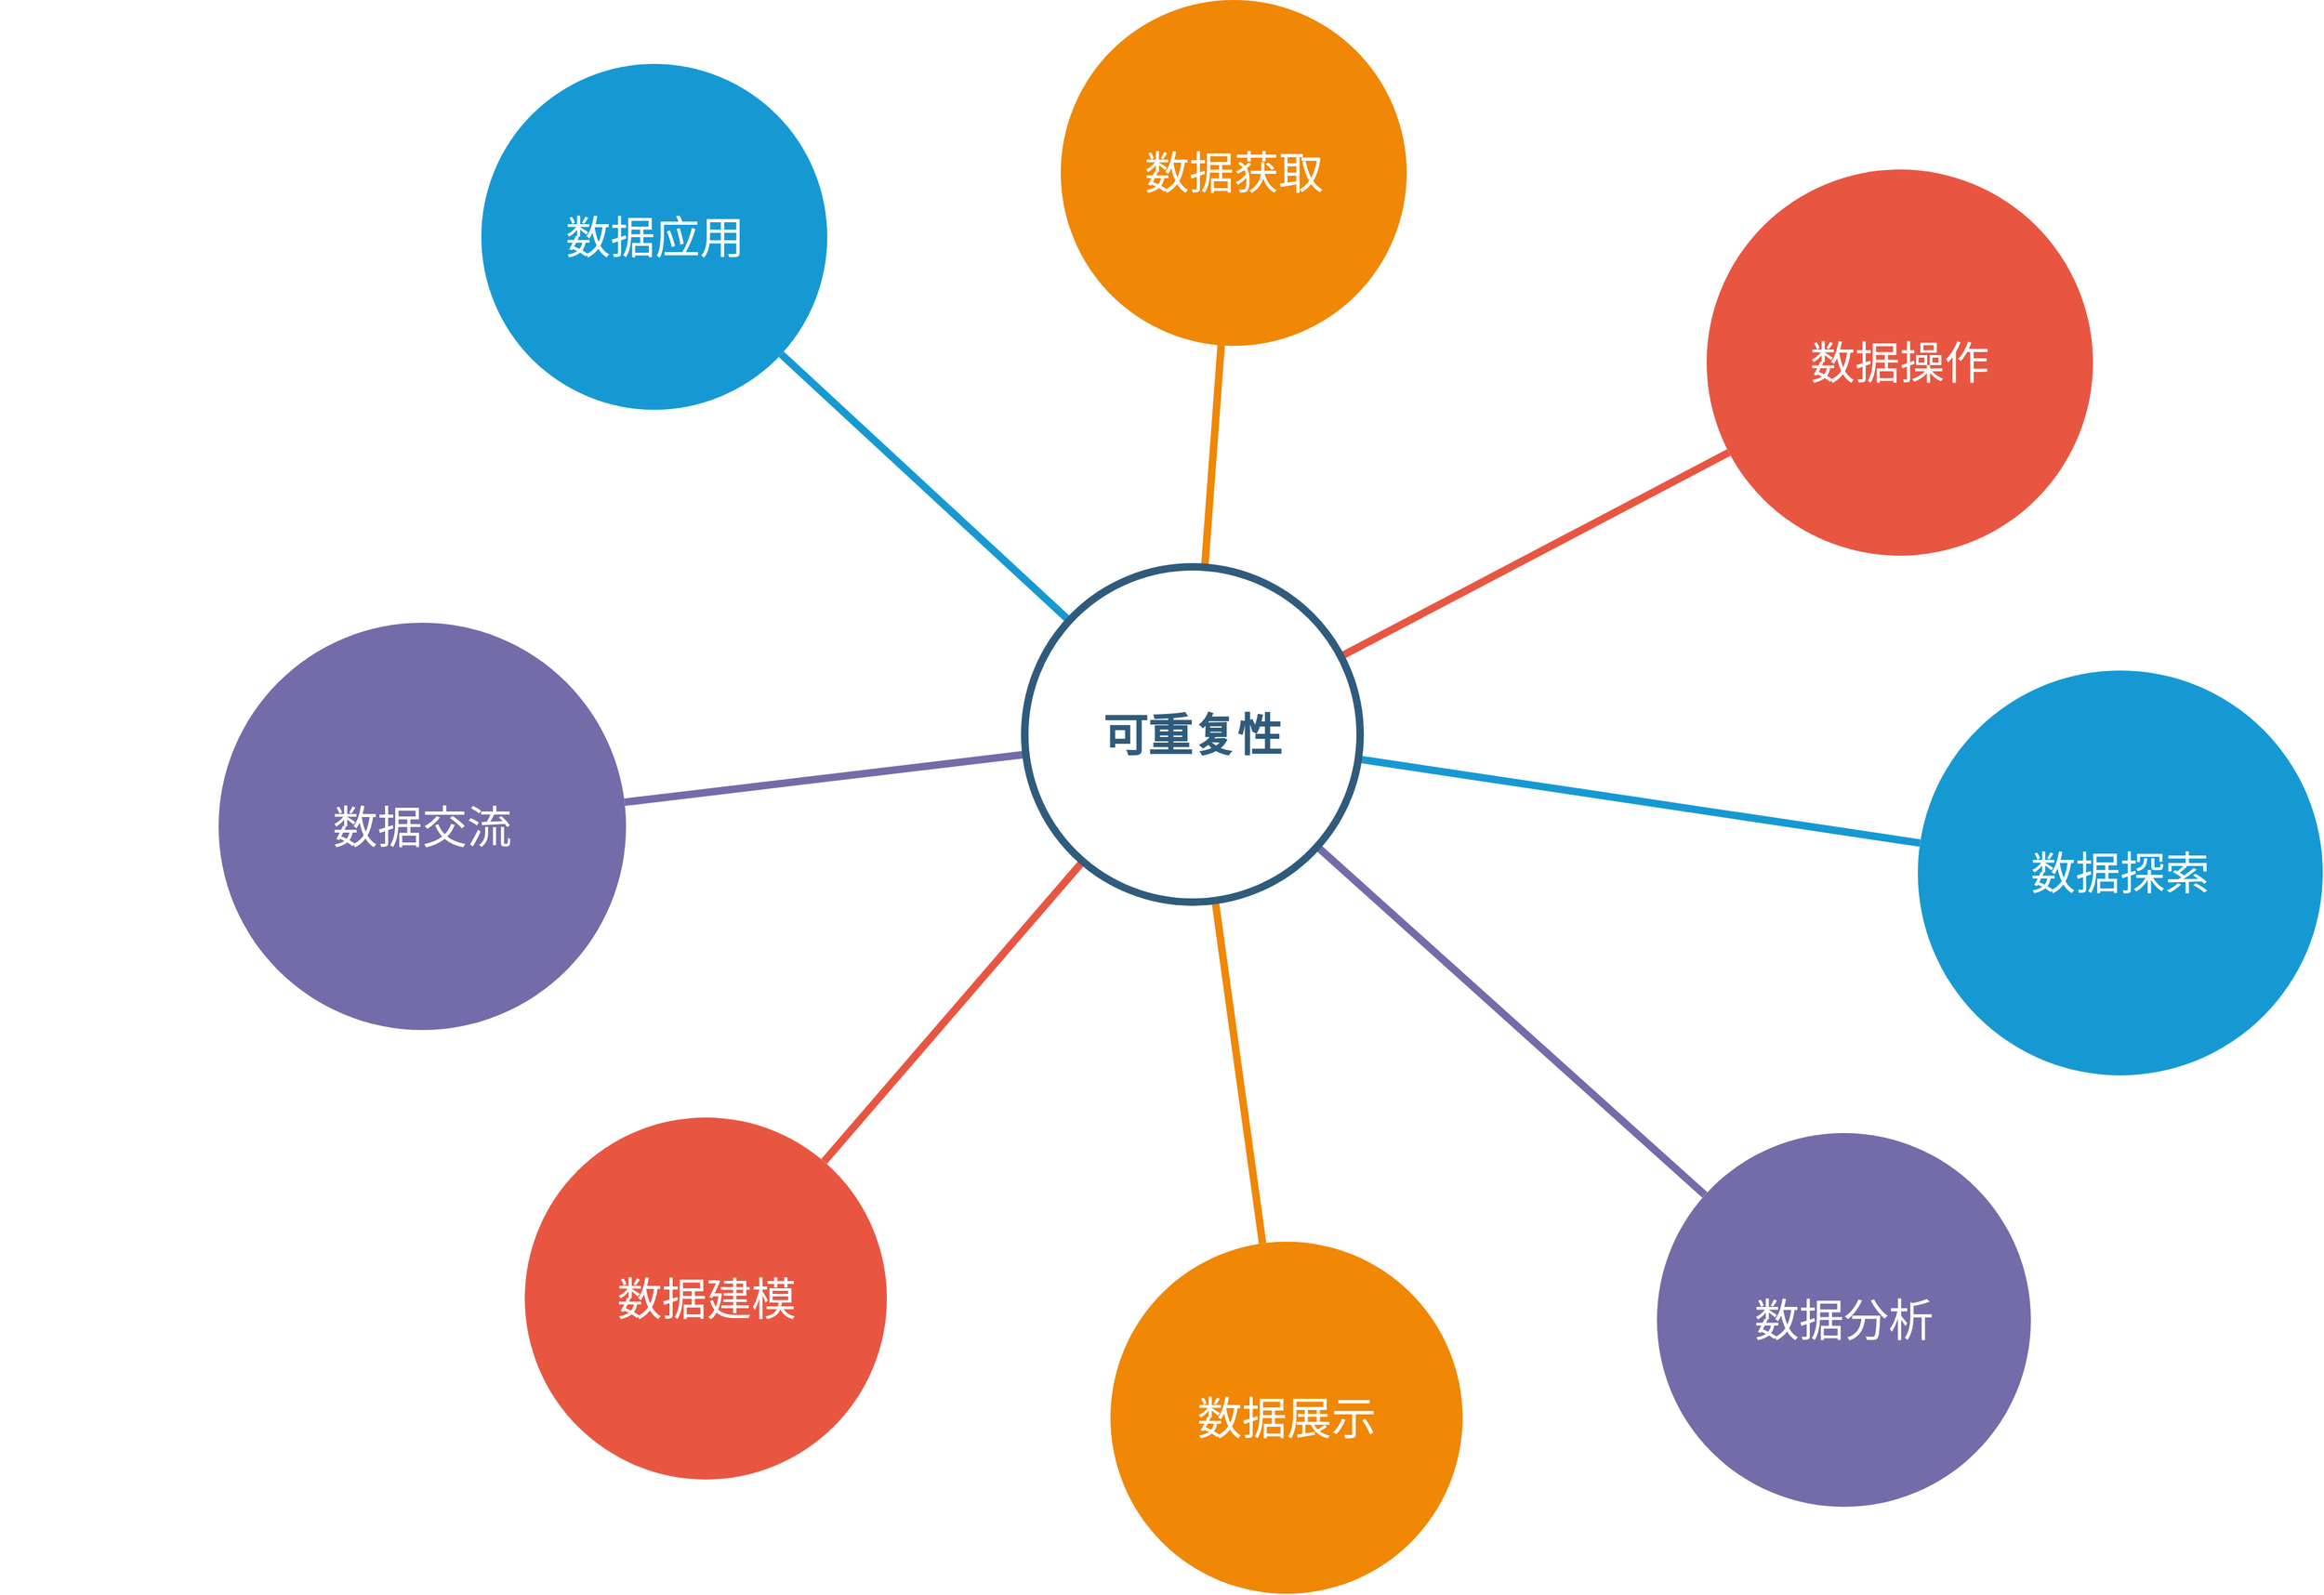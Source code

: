 <mxfile version="20.3.0" type="device"><diagram id="6a731a19-8d31-9384-78a2-239565b7b9f0" name="Page-1"><mxGraphModel dx="2596" dy="1602" grid="1" gridSize="10" guides="1" tooltips="1" connect="1" arrows="1" fold="1" page="1" pageScale="1" pageWidth="1169" pageHeight="827" background="none" math="0" shadow="0"><root><mxCell id="0"/><mxCell id="1" parent="0"/><mxCell id="1350" value="数据应用" style="ellipse;whiteSpace=wrap;html=1;shadow=0;fontFamily=Helvetica;fontSize=36;fontColor=#FFFFFF;align=center;strokeWidth=3;fillColor=#1699D3;strokeColor=none;" parent="1" vertex="1"><mxGeometry x="523.5" y="271.5" width="278.5" height="278.5" as="geometry"/></mxCell><mxCell id="1351" value="数据获取" style="ellipse;whiteSpace=wrap;html=1;shadow=0;fontFamily=Helvetica;fontSize=36;fontColor=#FFFFFF;align=center;strokeWidth=3;fillColor=#F08705;strokeColor=none;gradientColor=none;" parent="1" vertex="1"><mxGeometry x="990" y="220" width="278.5" height="278.5" as="geometry"/></mxCell><mxCell id="1352" value="数据操作" style="ellipse;whiteSpace=wrap;html=1;shadow=0;fontFamily=Helvetica;fontSize=36;fontColor=#FFFFFF;align=center;strokeWidth=3;fillColor=#E85642;strokeColor=none;" parent="1" vertex="1"><mxGeometry x="1510" y="356.5" width="311" height="311" as="geometry"/></mxCell><mxCell id="1353" value="数据探索" style="ellipse;whiteSpace=wrap;html=1;shadow=0;fontFamily=Helvetica;fontSize=36;fontColor=#FFFFFF;align=center;strokeWidth=3;fillColor=#1699D3;strokeColor=none;" parent="1" vertex="1"><mxGeometry x="1680" y="760" width="326" height="326" as="geometry"/></mxCell><mxCell id="1354" value="数据分析" style="ellipse;whiteSpace=wrap;html=1;shadow=0;fontFamily=Helvetica;fontSize=36;fontColor=#FFFFFF;align=center;strokeWidth=3;fillColor=#736ca8;strokeColor=none;" parent="1" vertex="1"><mxGeometry x="1470" y="1132.5" width="301" height="301" as="geometry"/></mxCell><mxCell id="1355" value="数据展示" style="ellipse;whiteSpace=wrap;html=1;shadow=0;fontFamily=Helvetica;fontSize=36;fontColor=#FFFFFF;align=center;strokeWidth=3;fillColor=#F08705;strokeColor=none;" parent="1" vertex="1"><mxGeometry x="1030" y="1220" width="283.5" height="283.5" as="geometry"/></mxCell><mxCell id="1356" value="数据建模" style="ellipse;whiteSpace=wrap;html=1;shadow=0;fontFamily=Helvetica;fontSize=36;fontColor=#FFFFFF;align=center;strokeWidth=3;fillColor=#E85642;strokeColor=none;" parent="1" vertex="1"><mxGeometry x="558.5" y="1120" width="291.5" height="291.5" as="geometry"/></mxCell><mxCell id="1359" style="endArrow=none;strokeWidth=6;strokeColor=#1699D3;html=1;fontSize=36;" parent="1" source="1515" target="1350" edge="1"><mxGeometry relative="1" as="geometry"/></mxCell><mxCell id="1360" style="endArrow=none;strokeWidth=6;strokeColor=#f08705;html=1;fontSize=36;" parent="1" source="1515" target="1351" edge="1"><mxGeometry relative="1" as="geometry"/></mxCell><mxCell id="1361" style="endArrow=none;strokeWidth=6;strokeColor=#E85642;html=1;fontSize=36;" parent="1" source="1515" target="1352" edge="1"><mxGeometry relative="1" as="geometry"/></mxCell><mxCell id="1362" style="endArrow=none;strokeWidth=6;strokeColor=#1699D3;html=1;fontSize=36;" parent="1" source="1515" target="1353" edge="1"><mxGeometry relative="1" as="geometry"/></mxCell><mxCell id="1363" style="endArrow=none;strokeWidth=6;strokeColor=#736CA8;html=1;fontSize=36;" parent="1" source="1515" target="1516" edge="1"><mxGeometry relative="1" as="geometry"/></mxCell><mxCell id="1364" style="endArrow=none;strokeWidth=6;strokeColor=#736ca8;html=1;fontSize=36;" parent="1" source="1515" target="1354" edge="1"><mxGeometry relative="1" as="geometry"/></mxCell><mxCell id="1365" value="" style="edgeStyle=none;endArrow=none;strokeWidth=6;strokeColor=#F08705;html=1;fontSize=36;" parent="1" source="1515" target="1355" edge="1"><mxGeometry x="181" y="226.5" width="100" height="100" as="geometry"><mxPoint x="181" y="326.5" as="sourcePoint"/><mxPoint x="281" y="226.5" as="targetPoint"/></mxGeometry></mxCell><mxCell id="1366" value="" style="edgeStyle=none;endArrow=none;strokeWidth=6;strokeColor=#E85642;html=1;fontSize=36;" parent="1" source="1515" target="1356" edge="1"><mxGeometry x="181" y="226.5" width="100" height="100" as="geometry"><mxPoint x="181" y="326.5" as="sourcePoint"/><mxPoint x="281" y="226.5" as="targetPoint"/></mxGeometry></mxCell><mxCell id="1514" style="edgeStyle=orthogonalEdgeStyle;rounded=0;html=1;exitX=0.75;exitY=0;entryX=0.75;entryY=0;startArrow=none;startFill=0;endArrow=block;endFill=1;jettySize=auto;orthogonalLoop=1;strokeColor=#12aab5;strokeWidth=6;fontSize=36;fontColor=#2F5B7C;" parent="1" edge="1"><mxGeometry relative="1" as="geometry"><mxPoint x="1611" y="371.5" as="sourcePoint"/><mxPoint x="1611" y="371.5" as="targetPoint"/></mxGeometry></mxCell><mxCell id="1515" value="可重复性" style="ellipse;whiteSpace=wrap;html=1;shadow=0;fontFamily=Helvetica;fontSize=36;fontColor=#2F5B7C;align=center;strokeColor=#2F5B7C;strokeWidth=6;fillColor=#FFFFFF;fontStyle=1;gradientColor=none;" parent="1" vertex="1"><mxGeometry x="961" y="676.5" width="270" height="270" as="geometry"/></mxCell><mxCell id="1516" value="数据交流" style="ellipse;whiteSpace=wrap;html=1;shadow=0;fontFamily=Helvetica;fontSize=36;fontColor=#FFFFFF;align=center;strokeWidth=3;fillColor=#736ca8;strokeColor=none;" parent="1" vertex="1"><mxGeometry x="312" y="721.5" width="328" height="328" as="geometry"/></mxCell><mxCell id="1542" style="edgeStyle=none;rounded=0;html=1;exitX=0.5;exitY=1;endArrow=none;endFill=0;jettySize=auto;orthogonalLoop=1;strokeColor=#736CA8;strokeWidth=2;fillColor=#64bbe2;fontSize=36;fontColor=#23445D;" parent="1" edge="1"><mxGeometry relative="1" as="geometry"><mxPoint x="137" y="771.5" as="sourcePoint"/><mxPoint x="137" y="771.5" as="targetPoint"/></mxGeometry></mxCell></root></mxGraphModel></diagram></mxfile>